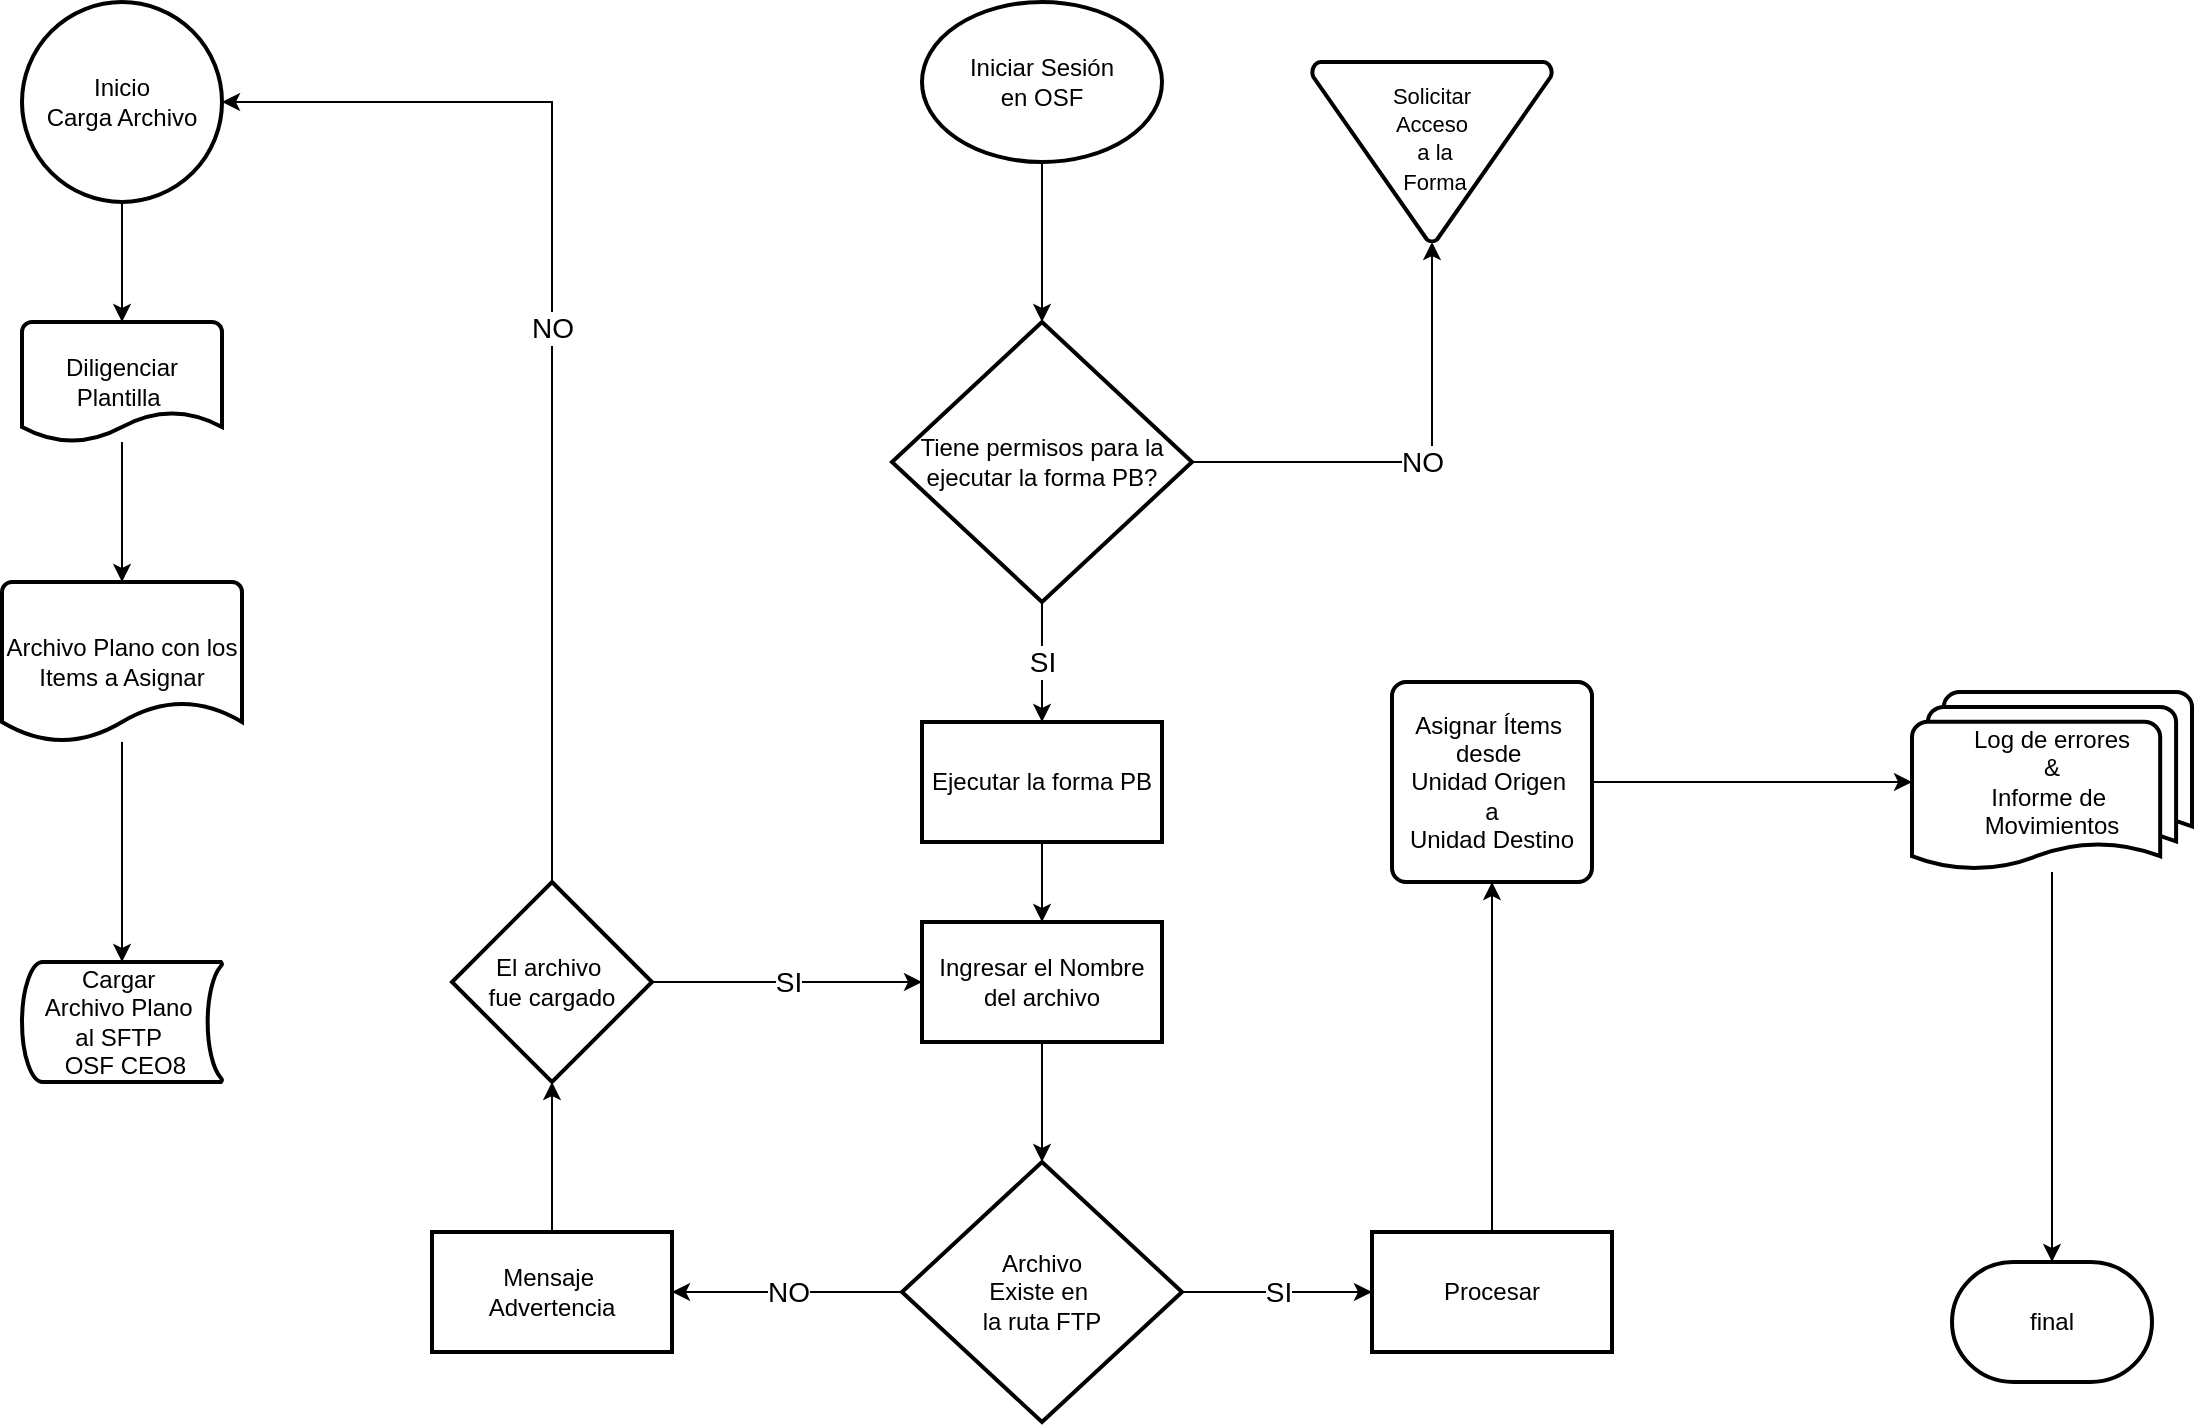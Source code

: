 <mxfile version="28.1.0">
  <diagram name="Página-1" id="696r6E-0CZbTcG02KJPg">
    <mxGraphModel dx="1418" dy="786" grid="1" gridSize="10" guides="1" tooltips="1" connect="1" arrows="1" fold="1" page="1" pageScale="1" pageWidth="1169" pageHeight="827" math="0" shadow="0">
      <root>
        <mxCell id="0" />
        <mxCell id="1" parent="0" />
        <mxCell id="AMZkXD04V7mK3b0o6Ux0-1" value="final" style="strokeWidth=2;html=1;shape=mxgraph.flowchart.terminator;whiteSpace=wrap;" vertex="1" parent="1">
          <mxGeometry x="1020" y="650" width="100" height="60" as="geometry" />
        </mxCell>
        <mxCell id="AMZkXD04V7mK3b0o6Ux0-3" value="Archivo Plano con los Items a Asignar" style="strokeWidth=2;html=1;shape=mxgraph.flowchart.document2;whiteSpace=wrap;size=0.25;" vertex="1" parent="1">
          <mxGeometry x="45" y="310" width="120" height="80" as="geometry" />
        </mxCell>
        <mxCell id="AMZkXD04V7mK3b0o6Ux0-4" value="Inicio&lt;div&gt;Carga Archivo&lt;/div&gt;" style="strokeWidth=2;html=1;shape=mxgraph.flowchart.start_2;whiteSpace=wrap;" vertex="1" parent="1">
          <mxGeometry x="55" y="20" width="100" height="100" as="geometry" />
        </mxCell>
        <mxCell id="AMZkXD04V7mK3b0o6Ux0-5" value="Cargar&amp;nbsp;&lt;div&gt;Archivo Plano&amp;nbsp;&lt;/div&gt;&lt;div&gt;al SFTP&amp;nbsp;&lt;/div&gt;&lt;div&gt;&lt;div&gt;&amp;nbsp;OSF CEO8&lt;/div&gt;&lt;/div&gt;" style="strokeWidth=2;html=1;shape=mxgraph.flowchart.stored_data;whiteSpace=wrap;" vertex="1" parent="1">
          <mxGeometry x="55" y="500" width="100" height="60" as="geometry" />
        </mxCell>
        <mxCell id="AMZkXD04V7mK3b0o6Ux0-6" style="edgeStyle=orthogonalEdgeStyle;rounded=0;orthogonalLoop=1;jettySize=auto;html=1;entryX=0.5;entryY=0;entryDx=0;entryDy=0;entryPerimeter=0;" edge="1" parent="1" source="AMZkXD04V7mK3b0o6Ux0-3" target="AMZkXD04V7mK3b0o6Ux0-5">
          <mxGeometry relative="1" as="geometry" />
        </mxCell>
        <mxCell id="AMZkXD04V7mK3b0o6Ux0-7" style="edgeStyle=orthogonalEdgeStyle;rounded=0;orthogonalLoop=1;jettySize=auto;html=1;" edge="1" parent="1" source="AMZkXD04V7mK3b0o6Ux0-4" target="AMZkXD04V7mK3b0o6Ux0-46">
          <mxGeometry relative="1" as="geometry" />
        </mxCell>
        <mxCell id="AMZkXD04V7mK3b0o6Ux0-8" value="Iniciar Sesión&lt;div&gt;&lt;span style=&quot;background-color: transparent; color: light-dark(rgb(0, 0, 0), rgb(255, 255, 255));&quot;&gt;en OSF&lt;/span&gt;&lt;/div&gt;" style="strokeWidth=2;html=1;shape=mxgraph.flowchart.start_1;whiteSpace=wrap;" vertex="1" parent="1">
          <mxGeometry x="505" y="20" width="120" height="80" as="geometry" />
        </mxCell>
        <mxCell id="AMZkXD04V7mK3b0o6Ux0-12" value="&lt;font style=&quot;font-size: 14px;&quot;&gt;NO&lt;/font&gt;" style="edgeStyle=orthogonalEdgeStyle;rounded=0;orthogonalLoop=1;jettySize=auto;html=1;entryX=0.5;entryY=1;entryDx=0;entryDy=0;entryPerimeter=0;" edge="1" parent="1" source="AMZkXD04V7mK3b0o6Ux0-9" target="AMZkXD04V7mK3b0o6Ux0-25">
          <mxGeometry relative="1" as="geometry">
            <mxPoint x="760" y="130" as="targetPoint" />
          </mxGeometry>
        </mxCell>
        <mxCell id="AMZkXD04V7mK3b0o6Ux0-16" value="&lt;font style=&quot;font-size: 14px;&quot;&gt;SI&lt;/font&gt;" style="edgeStyle=orthogonalEdgeStyle;rounded=0;orthogonalLoop=1;jettySize=auto;html=1;" edge="1" parent="1" source="AMZkXD04V7mK3b0o6Ux0-9" target="AMZkXD04V7mK3b0o6Ux0-15">
          <mxGeometry relative="1" as="geometry" />
        </mxCell>
        <mxCell id="AMZkXD04V7mK3b0o6Ux0-9" value="Tiene pe&lt;span style=&quot;background-color: transparent; color: light-dark(rgb(0, 0, 0), rgb(255, 255, 255));&quot;&gt;rmisos para la ejecutar la forma PB?&lt;/span&gt;" style="strokeWidth=2;html=1;shape=mxgraph.flowchart.decision;whiteSpace=wrap;" vertex="1" parent="1">
          <mxGeometry x="490" y="180" width="150" height="140" as="geometry" />
        </mxCell>
        <mxCell id="AMZkXD04V7mK3b0o6Ux0-13" style="edgeStyle=orthogonalEdgeStyle;rounded=0;orthogonalLoop=1;jettySize=auto;html=1;exitX=0.5;exitY=1;exitDx=0;exitDy=0;exitPerimeter=0;entryX=0.5;entryY=0;entryDx=0;entryDy=0;entryPerimeter=0;" edge="1" parent="1" source="AMZkXD04V7mK3b0o6Ux0-8" target="AMZkXD04V7mK3b0o6Ux0-9">
          <mxGeometry relative="1" as="geometry" />
        </mxCell>
        <mxCell id="AMZkXD04V7mK3b0o6Ux0-18" value="" style="edgeStyle=orthogonalEdgeStyle;rounded=0;orthogonalLoop=1;jettySize=auto;html=1;" edge="1" parent="1" source="AMZkXD04V7mK3b0o6Ux0-15" target="AMZkXD04V7mK3b0o6Ux0-17">
          <mxGeometry relative="1" as="geometry" />
        </mxCell>
        <mxCell id="AMZkXD04V7mK3b0o6Ux0-15" value="Ejecutar la forma PB" style="whiteSpace=wrap;html=1;strokeWidth=2;" vertex="1" parent="1">
          <mxGeometry x="505" y="380" width="120" height="60" as="geometry" />
        </mxCell>
        <mxCell id="AMZkXD04V7mK3b0o6Ux0-17" value="Ingresar el Nombre del archivo" style="whiteSpace=wrap;html=1;strokeWidth=2;" vertex="1" parent="1">
          <mxGeometry x="505" y="480" width="120" height="60" as="geometry" />
        </mxCell>
        <mxCell id="AMZkXD04V7mK3b0o6Ux0-27" value="&lt;font style=&quot;font-size: 14px;&quot;&gt;NO&lt;/font&gt;" style="edgeStyle=orthogonalEdgeStyle;rounded=0;orthogonalLoop=1;jettySize=auto;html=1;" edge="1" parent="1" source="AMZkXD04V7mK3b0o6Ux0-22" target="AMZkXD04V7mK3b0o6Ux0-26">
          <mxGeometry relative="1" as="geometry" />
        </mxCell>
        <mxCell id="AMZkXD04V7mK3b0o6Ux0-29" value="&lt;font style=&quot;font-size: 14px;&quot;&gt;SI&lt;/font&gt;" style="edgeStyle=orthogonalEdgeStyle;rounded=0;orthogonalLoop=1;jettySize=auto;html=1;" edge="1" parent="1" source="AMZkXD04V7mK3b0o6Ux0-22" target="AMZkXD04V7mK3b0o6Ux0-28">
          <mxGeometry relative="1" as="geometry" />
        </mxCell>
        <mxCell id="AMZkXD04V7mK3b0o6Ux0-22" value="Archivo&lt;div&gt;Existe en&amp;nbsp;&lt;/div&gt;&lt;div&gt;la ruta FTP&lt;/div&gt;" style="strokeWidth=2;html=1;shape=mxgraph.flowchart.decision;whiteSpace=wrap;" vertex="1" parent="1">
          <mxGeometry x="495" y="600" width="140" height="130" as="geometry" />
        </mxCell>
        <mxCell id="AMZkXD04V7mK3b0o6Ux0-23" style="edgeStyle=orthogonalEdgeStyle;rounded=0;orthogonalLoop=1;jettySize=auto;html=1;entryX=0.5;entryY=0;entryDx=0;entryDy=0;entryPerimeter=0;" edge="1" parent="1" source="AMZkXD04V7mK3b0o6Ux0-17" target="AMZkXD04V7mK3b0o6Ux0-22">
          <mxGeometry relative="1" as="geometry" />
        </mxCell>
        <mxCell id="AMZkXD04V7mK3b0o6Ux0-25" value="&lt;font style=&quot;font-size: 11px;&quot;&gt;Solicitar&lt;/font&gt;&lt;div&gt;&lt;font style=&quot;font-size: 11px;&quot;&gt;Acceso&lt;/font&gt;&lt;/div&gt;&lt;div&gt;&lt;font style=&quot;font-size: 11px;&quot;&gt;&amp;nbsp;a la&lt;/font&gt;&lt;/div&gt;&lt;div&gt;&lt;font style=&quot;font-size: 11px;&quot;&gt;&amp;nbsp;Forma&lt;/font&gt;&lt;/div&gt;&lt;div&gt;&lt;font style=&quot;font-size: 11px;&quot;&gt;&lt;br&gt;&lt;/font&gt;&lt;/div&gt;" style="strokeWidth=2;html=1;shape=mxgraph.flowchart.merge_or_storage;whiteSpace=wrap;" vertex="1" parent="1">
          <mxGeometry x="700" y="50" width="120" height="90" as="geometry" />
        </mxCell>
        <mxCell id="AMZkXD04V7mK3b0o6Ux0-26" value="Mensaje&amp;nbsp;&lt;div&gt;Advertencia&lt;/div&gt;" style="whiteSpace=wrap;html=1;strokeWidth=2;" vertex="1" parent="1">
          <mxGeometry x="260" y="635" width="120" height="60" as="geometry" />
        </mxCell>
        <mxCell id="AMZkXD04V7mK3b0o6Ux0-39" style="edgeStyle=orthogonalEdgeStyle;rounded=0;orthogonalLoop=1;jettySize=auto;html=1;entryX=0.5;entryY=1;entryDx=0;entryDy=0;" edge="1" parent="1" source="AMZkXD04V7mK3b0o6Ux0-28" target="AMZkXD04V7mK3b0o6Ux0-37">
          <mxGeometry relative="1" as="geometry" />
        </mxCell>
        <mxCell id="AMZkXD04V7mK3b0o6Ux0-28" value="Procesar" style="whiteSpace=wrap;html=1;strokeWidth=2;" vertex="1" parent="1">
          <mxGeometry x="730" y="635" width="120" height="60" as="geometry" />
        </mxCell>
        <mxCell id="AMZkXD04V7mK3b0o6Ux0-35" value="&lt;font style=&quot;font-size: 14px;&quot;&gt;SI&lt;/font&gt;" style="edgeStyle=orthogonalEdgeStyle;rounded=0;orthogonalLoop=1;jettySize=auto;html=1;entryX=0;entryY=0.5;entryDx=0;entryDy=0;" edge="1" parent="1" source="AMZkXD04V7mK3b0o6Ux0-33" target="AMZkXD04V7mK3b0o6Ux0-17">
          <mxGeometry relative="1" as="geometry" />
        </mxCell>
        <mxCell id="AMZkXD04V7mK3b0o6Ux0-33" value="El archivo&amp;nbsp;&lt;div&gt;fue cargado&lt;/div&gt;" style="strokeWidth=2;html=1;shape=mxgraph.flowchart.decision;whiteSpace=wrap;" vertex="1" parent="1">
          <mxGeometry x="270" y="460" width="100" height="100" as="geometry" />
        </mxCell>
        <mxCell id="AMZkXD04V7mK3b0o6Ux0-34" style="edgeStyle=orthogonalEdgeStyle;rounded=0;orthogonalLoop=1;jettySize=auto;html=1;entryX=0.5;entryY=1;entryDx=0;entryDy=0;entryPerimeter=0;" edge="1" parent="1" source="AMZkXD04V7mK3b0o6Ux0-26" target="AMZkXD04V7mK3b0o6Ux0-33">
          <mxGeometry relative="1" as="geometry" />
        </mxCell>
        <mxCell id="AMZkXD04V7mK3b0o6Ux0-36" value="&lt;font style=&quot;font-size: 14px;&quot;&gt;NO&lt;/font&gt;" style="edgeStyle=orthogonalEdgeStyle;rounded=0;orthogonalLoop=1;jettySize=auto;html=1;entryX=1;entryY=0.5;entryDx=0;entryDy=0;entryPerimeter=0;" edge="1" parent="1" source="AMZkXD04V7mK3b0o6Ux0-33" target="AMZkXD04V7mK3b0o6Ux0-4">
          <mxGeometry relative="1" as="geometry">
            <Array as="points">
              <mxPoint x="320" y="70" />
            </Array>
          </mxGeometry>
        </mxCell>
        <mxCell id="AMZkXD04V7mK3b0o6Ux0-37" value="Asignar Ítems&amp;nbsp;&lt;div&gt;desde&amp;nbsp;&lt;div&gt;Unidad Origen&amp;nbsp;&lt;/div&gt;&lt;div&gt;a&lt;/div&gt;&lt;div&gt;Unidad Destino&lt;/div&gt;&lt;/div&gt;" style="rounded=1;whiteSpace=wrap;html=1;absoluteArcSize=1;arcSize=14;strokeWidth=2;" vertex="1" parent="1">
          <mxGeometry x="740" y="360" width="100" height="100" as="geometry" />
        </mxCell>
        <mxCell id="AMZkXD04V7mK3b0o6Ux0-45" style="edgeStyle=orthogonalEdgeStyle;rounded=0;orthogonalLoop=1;jettySize=auto;html=1;" edge="1" parent="1" source="AMZkXD04V7mK3b0o6Ux0-43" target="AMZkXD04V7mK3b0o6Ux0-1">
          <mxGeometry relative="1" as="geometry" />
        </mxCell>
        <mxCell id="AMZkXD04V7mK3b0o6Ux0-43" value="Log de errores&lt;div&gt;&amp;amp;&lt;/div&gt;&lt;div&gt;Informe de&amp;nbsp;&lt;/div&gt;&lt;div&gt;Movimientos&lt;/div&gt;" style="strokeWidth=2;html=1;shape=mxgraph.flowchart.multi-document;whiteSpace=wrap;" vertex="1" parent="1">
          <mxGeometry x="1000" y="365" width="140" height="90" as="geometry" />
        </mxCell>
        <mxCell id="AMZkXD04V7mK3b0o6Ux0-44" style="edgeStyle=orthogonalEdgeStyle;rounded=0;orthogonalLoop=1;jettySize=auto;html=1;entryX=0;entryY=0.5;entryDx=0;entryDy=0;entryPerimeter=0;" edge="1" parent="1" source="AMZkXD04V7mK3b0o6Ux0-37" target="AMZkXD04V7mK3b0o6Ux0-43">
          <mxGeometry relative="1" as="geometry" />
        </mxCell>
        <mxCell id="AMZkXD04V7mK3b0o6Ux0-46" value="Diligenciar&lt;div&gt;Plantilla&amp;nbsp;&lt;/div&gt;" style="strokeWidth=2;html=1;shape=mxgraph.flowchart.document2;whiteSpace=wrap;size=0.25;" vertex="1" parent="1">
          <mxGeometry x="55" y="180" width="100" height="60" as="geometry" />
        </mxCell>
        <mxCell id="AMZkXD04V7mK3b0o6Ux0-47" style="edgeStyle=orthogonalEdgeStyle;rounded=0;orthogonalLoop=1;jettySize=auto;html=1;entryX=0.5;entryY=0;entryDx=0;entryDy=0;entryPerimeter=0;" edge="1" parent="1" source="AMZkXD04V7mK3b0o6Ux0-46" target="AMZkXD04V7mK3b0o6Ux0-3">
          <mxGeometry relative="1" as="geometry" />
        </mxCell>
      </root>
    </mxGraphModel>
  </diagram>
</mxfile>
